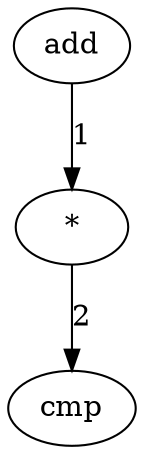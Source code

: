 Digraph G {
"A" [label = "add", csymb="add", csymbtype="string", options="root"]
"B" [label = "*", csymbtype="*", minrepeat=0, maxrepeat=3]
"C" [label = "cmp"]
"A" -> "B" [label = "1"]
"B" -> "C" [label = "2"]
}
